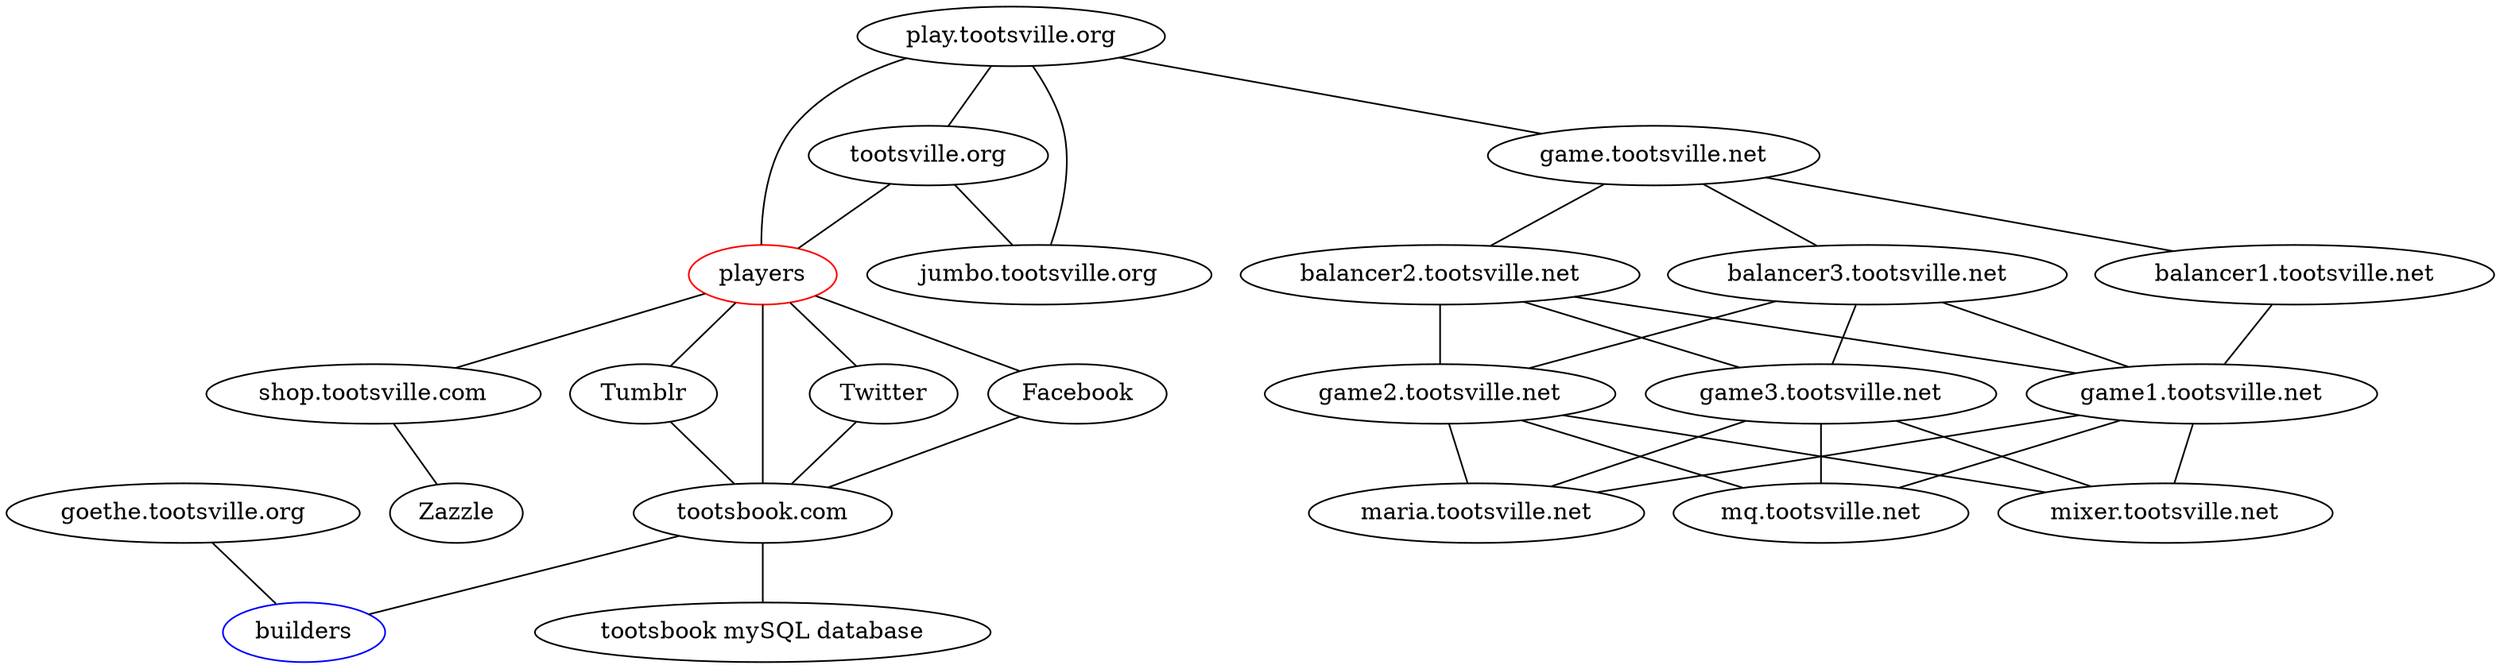 graph {

players [color=red]

builders [color=blue]

"tootsbook.com" -- "tootsbook mySQL database"

"tootsbook.com" -- players

"goethe.tootsville.org" -- builders

"tootsbook.com" -- builders

"play.tootsville.org" -- "tootsville.org"

"tootsville.org" -- "jumbo.tootsville.org"

"tootsville.org" -- players

"jumbo.tootsville.org" -- "play.tootsville.org" -- players

players -- Twitter -- "tootsbook.com"
players -- Facebook -- "tootsbook.com"
players -- Tumblr -- "tootsbook.com"

"play.tootsville.org" -- "game.tootsville.net" -- "balancer1.tootsville.net" -- "game1.tootsville.net"
"game.tootsville.net" -- "balancer2.tootsville.net" -- "game1.tootsville.net"
"game.tootsville.net" --  "balancer3.tootsville.net" -- "game1.tootsville.net"

"balancer2.tootsville.net" -- "game2.tootsville.net"
"balancer2.tootsville.net" -- "game3.tootsville.net"
"balancer3.tootsville.net" -- "game2.tootsville.net"
"balancer3.tootsville.net" -- "game3.tootsville.net"

"game1.tootsville.net" -- "mixer.tootsville.net"
"game1.tootsville.net" -- "maria.tootsville.net"
"game1.tootsville.net" -- "mq.tootsville.net"

"game2.tootsville.net" -- "mixer.tootsville.net"
"game2.tootsville.net" -- "maria.tootsville.net"
"game2.tootsville.net" -- "mq.tootsville.net"

"game3.tootsville.net" -- "mixer.tootsville.net"
"game3.tootsville.net" -- "maria.tootsville.net"
"game3.tootsville.net" -- "mq.tootsville.net"

players -- "shop.tootsville.com" -- Zazzle

}
